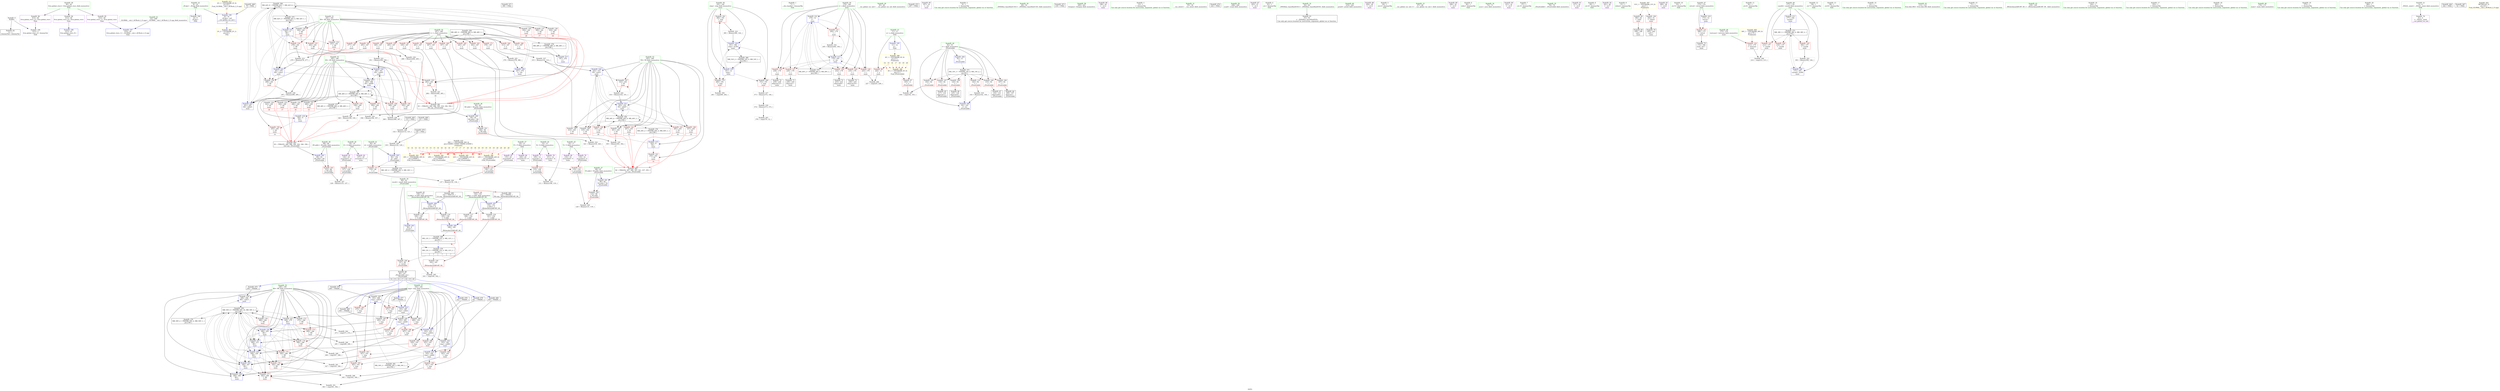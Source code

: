 digraph "SVFG" {
	label="SVFG";

	Node0x563040334ef0 [shape=record,color=grey,label="{NodeID: 0\nNullPtr}"];
	Node0x563040334ef0 -> Node0x563040349000[style=solid];
	Node0x563040334ef0 -> Node0x56304034b1d0[style=solid];
	Node0x56304034add0 [shape=record,color=blue,label="{NodeID: 194\n8\<--9\n_ZL2pi\<--\nGlob }"];
	Node0x563040348050 [shape=record,color=red,label="{NodeID: 111\n132\<--94\n\<--d\n_Z5solveddd\n}"];
	Node0x563040348050 -> Node0x56304035aae0[style=solid];
	Node0x563040346170 [shape=record,color=green,label="{NodeID: 28\n40\<--44\nllvm.global_ctors\<--llvm.global_ctors_field_insensitive\nGlob }"];
	Node0x563040346170 -> Node0x56304034aa60[style=solid];
	Node0x563040346170 -> Node0x56304034ab60[style=solid];
	Node0x563040346170 -> Node0x5630403473f0[style=solid];
	Node0x563040394140 [shape=record,color=black,label="{NodeID: 471\n390 = PHI()\n}"];
	Node0x56304034c580 [shape=record,color=blue,label="{NodeID: 222\n181\<--279\nX0\<--sub21\nmain\n}"];
	Node0x56304034c580 -> Node0x56304034dc50[style=dashed];
	Node0x56304034c580 -> Node0x56304034dd20[style=dashed];
	Node0x56304034c580 -> Node0x56304034c7f0[style=dashed];
	Node0x56304034c580 -> Node0x563040350eb0[style=dashed];
	Node0x56304034df90 [shape=record,color=red,label="{NodeID: 139\n336\<--181\n\<--X0\nmain\n|{<s0>19}}"];
	Node0x56304034df90:s0 -> Node0x563040394cb0[style=solid,color=red];
	Node0x563040348a60 [shape=record,color=green,label="{NodeID: 56\n191\<--192\nstep\<--step_field_insensitive\nmain\n}"];
	Node0x563040348a60 -> Node0x563040350010[style=solid];
	Node0x563040348a60 -> Node0x5630403500e0[style=solid];
	Node0x563040348a60 -> Node0x5630403501b0[style=solid];
	Node0x563040348a60 -> Node0x56304034c310[style=solid];
	Node0x563040348a60 -> Node0x5630403551d0[style=solid];
	Node0x56304035b0e0 [shape=record,color=grey,label="{NodeID: 333\n351 = Binary(350, 349, )\n}"];
	Node0x56304035b0e0 -> Node0x563040354dc0[style=solid];
	Node0x56304034f650 [shape=record,color=red,label="{NodeID: 167\n339\<--187\n\<--L\nmain\n}"];
	Node0x56304034f650 -> Node0x56304035a660[style=solid];
	Node0x56304034a240 [shape=record,color=purple,label="{NodeID: 84\n240\<--20\narrayidx13\<--P\nmain\n}"];
	Node0x563040334320 [shape=record,color=green,label="{NodeID: 1\n7\<--1\n__dso_handle\<--dummyObj\nGlob }"];
	Node0x56304034aed0 [shape=record,color=blue,label="{NodeID: 195\n11\<--12\nn\<--\nGlob }"];
	Node0x56304034aed0 -> Node0x5630403778f0[style=dashed];
	Node0x563040348120 [shape=record,color=red,label="{NodeID: 112\n110\<--109\n\<--arrayidx\n_Z5solveddd\n}"];
	Node0x563040348120 -> Node0x56304035ade0[style=solid];
	Node0x563040346270 [shape=record,color=green,label="{NodeID: 29\n45\<--46\n__cxx_global_var_init\<--__cxx_global_var_init_field_insensitive\n}"];
	Node0x563040394210 [shape=record,color=black,label="{NodeID: 472\n207 = PHI()\n}"];
	Node0x56304034c650 [shape=record,color=blue,label="{NodeID: 223\n193\<--287\ntmp\<--call22\nmain\n}"];
	Node0x56304034c650 -> Node0x563040350420[style=dashed];
	Node0x56304034c650 -> Node0x5630403504f0[style=dashed];
	Node0x56304034c650 -> Node0x56304034c8c0[style=dashed];
	Node0x56304034e060 [shape=record,color=red,label="{NodeID: 140\n354\<--181\n\<--X0\nmain\n|{<s0>20}}"];
	Node0x56304034e060:s0 -> Node0x563040394cb0[style=solid,color=red];
	Node0x563040348b30 [shape=record,color=green,label="{NodeID: 57\n193\<--194\ntmp\<--tmp_field_insensitive\nmain\n}"];
	Node0x563040348b30 -> Node0x563040350280[style=solid];
	Node0x563040348b30 -> Node0x563040350350[style=solid];
	Node0x563040348b30 -> Node0x563040350420[style=solid];
	Node0x563040348b30 -> Node0x5630403504f0[style=solid];
	Node0x563040348b30 -> Node0x5630403505c0[style=solid];
	Node0x563040348b30 -> Node0x563040350690[style=solid];
	Node0x563040348b30 -> Node0x563040350760[style=solid];
	Node0x563040348b30 -> Node0x563040350830[style=solid];
	Node0x563040348b30 -> Node0x563040350900[style=solid];
	Node0x563040348b30 -> Node0x5630403509d0[style=solid];
	Node0x563040348b30 -> Node0x56304034ac30[style=solid];
	Node0x563040348b30 -> Node0x56304034ad00[style=solid];
	Node0x563040348b30 -> Node0x56304034c3e0[style=solid];
	Node0x563040348b30 -> Node0x56304034c650[style=solid];
	Node0x563040348b30 -> Node0x56304034c8c0[style=solid];
	Node0x563040348b30 -> Node0x56304034cb30[style=solid];
	Node0x563040348b30 -> Node0x563040354c20[style=solid];
	Node0x563040348b30 -> Node0x563040354e90[style=solid];
	Node0x56304035b260 [shape=record,color=grey,label="{NodeID: 334\n358 = Binary(356, 357, )\n|{<s0>20}}"];
	Node0x56304035b260:s0 -> Node0x563040395590[style=solid,color=red];
	Node0x56304034f720 [shape=record,color=red,label="{NodeID: 168\n349\<--187\n\<--L\nmain\n}"];
	Node0x56304034f720 -> Node0x56304035b0e0[style=solid];
	Node0x56304034a310 [shape=record,color=purple,label="{NodeID: 85\n197\<--22\n\<--.str\nmain\n}"];
	Node0x563040333a30 [shape=record,color=green,label="{NodeID: 2\n9\<--1\n\<--dummyObj\nCan only get source location for instruction, argument, global var or function.}"];
	Node0x56304034afd0 [shape=record,color=blue,label="{NodeID: 196\n413\<--41\nllvm.global_ctors_0\<--\nGlob }"];
	Node0x5630403481f0 [shape=record,color=red,label="{NodeID: 113\n119\<--118\n\<--arrayidx2\n_Z5solveddd\n}"];
	Node0x5630403481f0 -> Node0x56304035ac60[style=solid];
	Node0x563040346370 [shape=record,color=green,label="{NodeID: 30\n49\<--50\n_ZNSt8ios_base4InitC1Ev\<--_ZNSt8ios_base4InitC1Ev_field_insensitive\n}"];
	Node0x5630403942e0 [shape=record,color=black,label="{NodeID: 473\n218 = PHI()\n}"];
	Node0x56304034c720 [shape=record,color=blue,label="{NodeID: 224\n189\<--293\nR0\<--\nmain\n}"];
	Node0x56304034c720 -> Node0x56304034fc00[style=dashed];
	Node0x56304034c720 -> Node0x56304034fcd0[style=dashed];
	Node0x56304034c720 -> Node0x56304034fda0[style=dashed];
	Node0x56304034c720 -> Node0x56304034fe70[style=dashed];
	Node0x56304034c720 -> Node0x56304034c990[style=dashed];
	Node0x56304034c720 -> Node0x563040354ac0[style=dashed];
	Node0x56304034c720 -> Node0x563040354cf0[style=dashed];
	Node0x56304034c720 -> Node0x563040354f60[style=dashed];
	Node0x56304034c720 -> Node0x56304036bcf0[style=dashed];
	Node0x56304034e130 [shape=record,color=red,label="{NodeID: 141\n254\<--183\n\<--Y0\nmain\n|{<s0>14}}"];
	Node0x56304034e130:s0 -> Node0x5630403952d0[style=solid,color=red];
	Node0x563040348c00 [shape=record,color=green,label="{NodeID: 58\n200\<--201\nfreopen\<--freopen_field_insensitive\n}"];
	Node0x56304035b3e0 [shape=record,color=grey,label="{NodeID: 335\n303 = Binary(301, 302, )\n|{<s0>17}}"];
	Node0x56304035b3e0:s0 -> Node0x5630403952d0[style=solid,color=red];
	Node0x56304034f7f0 [shape=record,color=red,label="{NodeID: 169\n357\<--187\n\<--L\nmain\n}"];
	Node0x56304034f7f0 -> Node0x56304035b260[style=solid];
	Node0x56304034a3e0 [shape=record,color=purple,label="{NodeID: 86\n198\<--24\n\<--.str.2\nmain\n}"];
	Node0x56304032dc40 [shape=record,color=green,label="{NodeID: 3\n12\<--1\n\<--dummyObj\nCan only get source location for instruction, argument, global var or function.}"];
	Node0x56304034b0d0 [shape=record,color=blue,label="{NodeID: 197\n414\<--42\nllvm.global_ctors_1\<--_GLOBAL__sub_I_ACRush_2_0.cpp\nGlob }"];
	Node0x5630403482c0 [shape=record,color=red,label="{NodeID: 114\n127\<--126\n\<--arrayidx5\n_Z5solveddd\n}"];
	Node0x5630403482c0 -> Node0x56304035a7e0[style=solid];
	Node0x563040346470 [shape=record,color=green,label="{NodeID: 31\n55\<--56\n__cxa_atexit\<--__cxa_atexit_field_insensitive\n}"];
	Node0x5630403943b0 [shape=record,color=black,label="{NodeID: 474\n222 = PHI()\n}"];
	Node0x56304034c7f0 [shape=record,color=blue,label="{NodeID: 225\n181\<--297\nX0\<--add25\nmain\n}"];
	Node0x56304034c7f0 -> Node0x563040350eb0[style=dashed];
	Node0x56304034e200 [shape=record,color=red,label="{NodeID: 142\n267\<--183\n\<--Y0\nmain\n|{<s0>15}}"];
	Node0x56304034e200:s0 -> Node0x5630403952d0[style=solid,color=red];
	Node0x563040348d00 [shape=record,color=green,label="{NodeID: 59\n208\<--209\nscanf\<--scanf_field_insensitive\n}"];
	Node0x56304035b560 [shape=record,color=grey,label="{NodeID: 336\n369 = Binary(368, 367, )\n}"];
	Node0x56304035b560 -> Node0x563040355030[style=solid];
	Node0x56304034f8c0 [shape=record,color=red,label="{NodeID: 170\n367\<--187\n\<--L\nmain\n}"];
	Node0x56304034f8c0 -> Node0x56304035b560[style=solid];
	Node0x56304034a4b0 [shape=record,color=purple,label="{NodeID: 87\n203\<--27\n\<--.str.3\nmain\n}"];
	Node0x56304032dcd0 [shape=record,color=green,label="{NodeID: 4\n22\<--1\n.str\<--dummyObj\nGlob }"];
	Node0x56304034b1d0 [shape=record,color=blue, style = dotted,label="{NodeID: 198\n415\<--3\nllvm.global_ctors_2\<--dummyVal\nGlob }"];
	Node0x56304034cc50 [shape=record,color=red,label="{NodeID: 115\n136\<--135\n\<--arrayidx9\n_Z5solveddd\n}"];
	Node0x56304034cc50 -> Node0x56304035aae0[style=solid];
	Node0x563040346570 [shape=record,color=green,label="{NodeID: 32\n54\<--60\n_ZNSt8ios_base4InitD1Ev\<--_ZNSt8ios_base4InitD1Ev_field_insensitive\n}"];
	Node0x563040346570 -> Node0x563040349100[style=solid];
	Node0x563040394480 [shape=record,color=black,label="{NodeID: 475\n256 = PHI(80, )\n}"];
	Node0x563040394480 -> Node0x56304034c240[style=solid];
	Node0x56304034c8c0 [shape=record,color=blue,label="{NodeID: 226\n193\<--305\ntmp\<--call28\nmain\n}"];
	Node0x56304034c8c0 -> Node0x5630403505c0[style=dashed];
	Node0x56304034c8c0 -> Node0x563040350690[style=dashed];
	Node0x56304034c8c0 -> Node0x56304034cb30[style=dashed];
	Node0x56304034e2d0 [shape=record,color=red,label="{NodeID: 143\n285\<--183\n\<--Y0\nmain\n|{<s0>16}}"];
	Node0x56304034e2d0:s0 -> Node0x5630403952d0[style=solid,color=red];
	Node0x563040348e00 [shape=record,color=green,label="{NodeID: 60\n219\<--220\nprintf\<--printf_field_insensitive\n}"];
	Node0x56304035b6e0 [shape=record,color=grey,label="{NodeID: 337\n315 = Binary(314, 313, )\n}"];
	Node0x56304035b6e0 -> Node0x56304034ca60[style=solid];
	Node0x56304034f990 [shape=record,color=red,label="{NodeID: 171\n378\<--187\n\<--L\nmain\n}"];
	Node0x56304034f990 -> Node0x56304035a4e0[style=solid];
	Node0x56304034a580 [shape=record,color=purple,label="{NodeID: 88\n204\<--29\n\<--.str.4\nmain\n}"];
	Node0x563040333840 [shape=record,color=green,label="{NodeID: 5\n24\<--1\n.str.2\<--dummyObj\nGlob }"];
	Node0x56304034b2d0 [shape=record,color=blue,label="{NodeID: 199\n8\<--70\n_ZL2pi\<--call\n__cxx_global_var_init.1\n|{<s0>23}}"];
	Node0x56304034b2d0:s0 -> Node0x56304037ce50[style=dashed,color=blue];
	Node0x56304034cce0 [shape=record,color=red,label="{NodeID: 116\n161\<--154\n\<--a.addr\n_Z8checkmaxIdEvRT_S0_\n}"];
	Node0x56304034cce0 -> Node0x56304034d020[style=solid];
	Node0x563040346670 [shape=record,color=green,label="{NodeID: 33\n67\<--68\n__cxx_global_var_init.1\<--__cxx_global_var_init.1_field_insensitive\n}"];
	Node0x563040394670 [shape=record,color=black,label="{NodeID: 476\n269 = PHI(80, )\n}"];
	Node0x563040394670 -> Node0x56304034c3e0[style=solid];
	Node0x563040352910 [shape=record,color=yellow,style=double,label="{NodeID: 393\n18V_1 = ENCHI(MR_18V_0)\npts\{150000 \}\nFun[_Z5solveddd]}"];
	Node0x563040352910 -> Node0x563040348120[style=dashed];
	Node0x56304034c990 [shape=record,color=blue,label="{NodeID: 227\n189\<--311\nR0\<--\nmain\n}"];
	Node0x56304034c990 -> Node0x56304034fcd0[style=dashed];
	Node0x56304034c990 -> Node0x56304034fda0[style=dashed];
	Node0x56304034c990 -> Node0x56304034fe70[style=dashed];
	Node0x56304034c990 -> Node0x563040354ac0[style=dashed];
	Node0x56304034c990 -> Node0x563040354cf0[style=dashed];
	Node0x56304034c990 -> Node0x563040354f60[style=dashed];
	Node0x56304034c990 -> Node0x56304036bcf0[style=dashed];
	Node0x56304034e3a0 [shape=record,color=red,label="{NodeID: 144\n301\<--183\n\<--Y0\nmain\n}"];
	Node0x56304034e3a0 -> Node0x56304035b3e0[style=solid];
	Node0x563040348f00 [shape=record,color=green,label="{NodeID: 61\n42\<--408\n_GLOBAL__sub_I_ACRush_2_0.cpp\<--_GLOBAL__sub_I_ACRush_2_0.cpp_field_insensitive\n}"];
	Node0x563040348f00 -> Node0x56304034b0d0[style=solid];
	Node0x56304035b860 [shape=record,color=grey,label="{NodeID: 338\n297 = Binary(296, 295, )\n}"];
	Node0x56304035b860 -> Node0x56304034c7f0[style=solid];
	Node0x56304034fa60 [shape=record,color=red,label="{NodeID: 172\n272\<--189\n\<--R0\nmain\n}"];
	Node0x56304034fa60 -> Node0x56304035be60[style=solid];
	Node0x56304034a650 [shape=record,color=purple,label="{NodeID: 89\n206\<--32\n\<--.str.5\nmain\n}"];
	Node0x5630403338d0 [shape=record,color=green,label="{NodeID: 6\n26\<--1\nstdin\<--dummyObj\nGlob }"];
	Node0x56304034b3a0 [shape=record,color=blue,label="{NodeID: 200\n84\<--81\nX0.addr\<--X0\n_Z5solveddd\n}"];
	Node0x56304034b3a0 -> Node0x563040347830[style=dashed];
	Node0x56304034cdb0 [shape=record,color=red,label="{NodeID: 117\n166\<--154\n\<--a.addr\n_Z8checkmaxIdEvRT_S0_\n}"];
	Node0x56304034cdb0 -> Node0x56304034baf0[style=solid];
	Node0x563040346770 [shape=record,color=green,label="{NodeID: 34\n72\<--73\nacos\<--acos_field_insensitive\n}"];
	Node0x5630403947b0 [shape=record,color=black,label="{NodeID: 477\n287 = PHI(80, )\n}"];
	Node0x5630403947b0 -> Node0x56304034c650[style=solid];
	Node0x5630403529f0 [shape=record,color=yellow,style=double,label="{NodeID: 394\n20V_1 = ENCHI(MR_20V_0)\npts\{170000 \}\nFun[_Z5solveddd]}"];
	Node0x5630403529f0 -> Node0x5630403481f0[style=dashed];
	Node0x56304034ca60 [shape=record,color=blue,label="{NodeID: 228\n183\<--315\nY0\<--sub31\nmain\n}"];
	Node0x56304034ca60 -> Node0x56304034e540[style=dashed];
	Node0x56304034ca60 -> Node0x56304034e610[style=dashed];
	Node0x56304034ca60 -> Node0x56304034e6e0[style=dashed];
	Node0x56304034ca60 -> Node0x56304034e7b0[style=dashed];
	Node0x56304034ca60 -> Node0x563040354b50[style=dashed];
	Node0x56304034ca60 -> Node0x56304036a9f0[style=dashed];
	Node0x56304034e470 [shape=record,color=red,label="{NodeID: 145\n314\<--183\n\<--Y0\nmain\n}"];
	Node0x56304034e470 -> Node0x56304035b6e0[style=solid];
	Node0x563040349000 [shape=record,color=black,label="{NodeID: 62\n2\<--3\ndummyVal\<--dummyVal\n}"];
	Node0x56304035b9e0 [shape=record,color=grey,label="{NodeID: 339\n266 = Binary(264, 265, )\n|{<s0>15}}"];
	Node0x56304035b9e0:s0 -> Node0x563040394cb0[style=solid,color=red];
	Node0x56304034fb30 [shape=record,color=red,label="{NodeID: 173\n290\<--189\n\<--R0\nmain\n}"];
	Node0x56304034fb30 -> Node0x56304035bb60[style=solid];
	Node0x56304034a720 [shape=record,color=purple,label="{NodeID: 90\n221\<--32\n\<--.str.5\nmain\n}"];
	Node0x563040333bb0 [shape=record,color=green,label="{NodeID: 7\n27\<--1\n.str.3\<--dummyObj\nGlob }"];
	Node0x56304034b470 [shape=record,color=blue,label="{NodeID: 201\n86\<--82\nY0.addr\<--Y0\n_Z5solveddd\n}"];
	Node0x56304034b470 -> Node0x563040347900[style=dashed];
	Node0x56304034ce80 [shape=record,color=red,label="{NodeID: 118\n160\<--156\n\<--b.addr\n_Z8checkmaxIdEvRT_S0_\n}"];
	Node0x56304034ce80 -> Node0x56304035c2e0[style=solid];
	Node0x563040346870 [shape=record,color=green,label="{NodeID: 35\n78\<--79\n_Z5solveddd\<--_Z5solveddd_field_insensitive\n}"];
	Node0x5630403948f0 [shape=record,color=black,label="{NodeID: 478\n323 = PHI(80, )\n}"];
	Node0x5630403948f0 -> Node0x56304034cb30[style=solid];
	Node0x563040377620 [shape=record,color=yellow,style=double,label="{NodeID: 395\n22V_1 = ENCHI(MR_22V_0)\npts\{190000 \}\nFun[_Z5solveddd]}"];
	Node0x563040377620 -> Node0x5630403482c0[style=dashed];
	Node0x56304034cb30 [shape=record,color=blue,label="{NodeID: 229\n193\<--323\ntmp\<--call34\nmain\n}"];
	Node0x56304034cb30 -> Node0x563040350760[style=dashed];
	Node0x56304034cb30 -> Node0x563040350830[style=dashed];
	Node0x56304034cb30 -> Node0x563040354c20[style=dashed];
	Node0x56304034e540 [shape=record,color=red,label="{NodeID: 146\n319\<--183\n\<--Y0\nmain\n}"];
	Node0x56304034e540 -> Node0x563040359760[style=solid];
	Node0x563040349100 [shape=record,color=black,label="{NodeID: 63\n53\<--54\n\<--_ZNSt8ios_base4InitD1Ev\nCan only get source location for instruction, argument, global var or function.}"];
	Node0x56304035bb60 [shape=record,color=grey,label="{NodeID: 340\n291 = cmp(289, 290, )\n}"];
	Node0x56304034fc00 [shape=record,color=red,label="{NodeID: 174\n308\<--189\n\<--R0\nmain\n}"];
	Node0x56304034fc00 -> Node0x56304035c8e0[style=solid];
	Node0x56304034a7f0 [shape=record,color=purple,label="{NodeID: 91\n217\<--34\n\<--.str.6\nmain\n}"];
	Node0x563040333c40 [shape=record,color=green,label="{NodeID: 8\n29\<--1\n.str.4\<--dummyObj\nGlob }"];
	Node0x56304034b540 [shape=record,color=blue,label="{NodeID: 202\n88\<--83\nZ0.addr\<--Z0\n_Z5solveddd\n}"];
	Node0x56304034b540 -> Node0x5630403479d0[style=dashed];
	Node0x56304034cf50 [shape=record,color=red,label="{NodeID: 119\n165\<--156\n\<--b.addr\n_Z8checkmaxIdEvRT_S0_\n}"];
	Node0x56304034cf50 -> Node0x56304034baf0[style=solid];
	Node0x563040346970 [shape=record,color=green,label="{NodeID: 36\n84\<--85\nX0.addr\<--X0.addr_field_insensitive\n_Z5solveddd\n}"];
	Node0x563040346970 -> Node0x563040347830[style=solid];
	Node0x563040346970 -> Node0x56304034b3a0[style=solid];
	Node0x563040394a30 [shape=record,color=black,label="{NodeID: 479\n341 = PHI(80, )\n}"];
	Node0x563040394a30 -> Node0x563040354c20[style=solid];
	Node0x563040377700 [shape=record,color=yellow,style=double,label="{NodeID: 396\n24V_1 = ENCHI(MR_24V_0)\npts\{210000 \}\nFun[_Z5solveddd]}"];
	Node0x563040377700 -> Node0x56304034cc50[style=dashed];
	Node0x563040354ac0 [shape=record,color=blue,label="{NodeID: 230\n189\<--329\nR0\<--\nmain\n}"];
	Node0x563040354ac0 -> Node0x56304034fda0[style=dashed];
	Node0x563040354ac0 -> Node0x56304034fe70[style=dashed];
	Node0x563040354ac0 -> Node0x563040354cf0[style=dashed];
	Node0x563040354ac0 -> Node0x563040354f60[style=dashed];
	Node0x563040354ac0 -> Node0x56304036bcf0[style=dashed];
	Node0x56304034e610 [shape=record,color=red,label="{NodeID: 147\n332\<--183\n\<--Y0\nmain\n}"];
	Node0x56304034e610 -> Node0x56304035a360[style=solid];
	Node0x563040349200 [shape=record,color=black,label="{NodeID: 64\n108\<--107\nidxprom\<--\n_Z5solveddd\n}"];
	Node0x56304035bce0 [shape=record,color=grey,label="{NodeID: 341\n327 = cmp(325, 326, )\n}"];
	Node0x56304034fcd0 [shape=record,color=red,label="{NodeID: 175\n326\<--189\n\<--R0\nmain\n}"];
	Node0x56304034fcd0 -> Node0x56304035bce0[style=solid];
	Node0x56304034a8c0 [shape=record,color=purple,label="{NodeID: 92\n241\<--36\n\<--.str.7\nmain\n}"];
	Node0x563040333cd0 [shape=record,color=green,label="{NodeID: 9\n31\<--1\nstdout\<--dummyObj\nGlob }"];
	Node0x56304036eef0 [shape=record,color=black,label="{NodeID: 369\nMR_12V_3 = PHI(MR_12V_2, MR_12V_1, )\npts\{91 \}\n|{<s0>7}}"];
	Node0x56304036eef0:s0 -> Node0x56304036f3f0[style=dashed,color=blue];
	Node0x56304034b610 [shape=record,color=blue,label="{NodeID: 203\n90\<--9\nresult\<--\n_Z5solveddd\n}"];
	Node0x56304034b610 -> Node0x56304036f3f0[style=dashed];
	Node0x56304034d020 [shape=record,color=red,label="{NodeID: 120\n162\<--161\n\<--\n_Z8checkmaxIdEvRT_S0_\n}"];
	Node0x56304034d020 -> Node0x56304035c2e0[style=solid];
	Node0x563040346a40 [shape=record,color=green,label="{NodeID: 37\n86\<--87\nY0.addr\<--Y0.addr_field_insensitive\n_Z5solveddd\n}"];
	Node0x563040346a40 -> Node0x563040347900[style=solid];
	Node0x563040346a40 -> Node0x56304034b470[style=solid];
	Node0x563040394b70 [shape=record,color=black,label="{NodeID: 480\n359 = PHI(80, )\n}"];
	Node0x563040394b70 -> Node0x563040354e90[style=solid];
	Node0x5630403777e0 [shape=record,color=yellow,style=double,label="{NodeID: 397\n31V_1 = ENCHI(MR_31V_0)\npts\{1 \}\nFun[main]}"];
	Node0x5630403777e0 -> Node0x563040347690[style=dashed];
	Node0x5630403777e0 -> Node0x563040347760[style=dashed];
	Node0x563040354b50 [shape=record,color=blue,label="{NodeID: 231\n183\<--333\nY0\<--add37\nmain\n}"];
	Node0x563040354b50 -> Node0x56304034e6e0[style=dashed];
	Node0x563040354b50 -> Node0x56304034e7b0[style=dashed];
	Node0x563040354b50 -> Node0x56304036a9f0[style=dashed];
	Node0x56304034e6e0 [shape=record,color=red,label="{NodeID: 148\n337\<--183\n\<--Y0\nmain\n|{<s0>19}}"];
	Node0x56304034e6e0:s0 -> Node0x5630403952d0[style=solid,color=red];
	Node0x5630403492d0 [shape=record,color=black,label="{NodeID: 65\n117\<--116\nidxprom1\<--\n_Z5solveddd\n}"];
	Node0x56304035be60 [shape=record,color=grey,label="{NodeID: 342\n273 = cmp(271, 272, )\n}"];
	Node0x56304034fda0 [shape=record,color=red,label="{NodeID: 176\n344\<--189\n\<--R0\nmain\n}"];
	Node0x56304034fda0 -> Node0x56304035c760[style=solid];
	Node0x56304034a990 [shape=record,color=purple,label="{NodeID: 93\n389\<--38\n\<--.str.8\nmain\n}"];
	Node0x563040334820 [shape=record,color=green,label="{NodeID: 10\n32\<--1\n.str.5\<--dummyObj\nGlob }"];
	Node0x56304036f3f0 [shape=record,color=black,label="{NodeID: 370\nMR_12V_3 = PHI(MR_12V_4, MR_12V_2, )\npts\{91 \}\n|{|<s1>7|<s2>7|<s3>7}}"];
	Node0x56304036f3f0 -> Node0x563040347aa0[style=dashed];
	Node0x56304036f3f0:s1 -> Node0x56304034d020[style=dashed,color=red];
	Node0x56304036f3f0:s2 -> Node0x56304034baf0[style=dashed,color=red];
	Node0x56304036f3f0:s3 -> Node0x56304036eef0[style=dashed,color=red];
	Node0x56304034b6e0 [shape=record,color=blue,label="{NodeID: 204\n92\<--12\ni\<--\n_Z5solveddd\n}"];
	Node0x56304034b6e0 -> Node0x56304036f8f0[style=dashed];
	Node0x56304034d0f0 [shape=record,color=red,label="{NodeID: 121\n396\<--173\n\<--retval\nmain\n}"];
	Node0x56304034d0f0 -> Node0x563040349af0[style=solid];
	Node0x563040346b10 [shape=record,color=green,label="{NodeID: 38\n88\<--89\nZ0.addr\<--Z0.addr_field_insensitive\n_Z5solveddd\n}"];
	Node0x563040346b10 -> Node0x5630403479d0[style=solid];
	Node0x563040346b10 -> Node0x56304034b540[style=solid];
	Node0x563040394cb0 [shape=record,color=black,label="{NodeID: 481\n81 = PHI(253, 266, 284, 300, 318, 336, 354, )\n0th arg _Z5solveddd }"];
	Node0x563040394cb0 -> Node0x56304034b3a0[style=solid];
	Node0x5630403778f0 [shape=record,color=yellow,style=double,label="{NodeID: 398\n4V_1 = ENCHI(MR_4V_0)\npts\{13 \}\nFun[main]|{|<s1>14|<s2>15|<s3>16|<s4>17|<s5>18|<s6>19|<s7>20}}"];
	Node0x5630403778f0 -> Node0x5630403475c0[style=dashed];
	Node0x5630403778f0:s1 -> Node0x5630403518b0[style=dashed,color=red];
	Node0x5630403778f0:s2 -> Node0x5630403518b0[style=dashed,color=red];
	Node0x5630403778f0:s3 -> Node0x5630403518b0[style=dashed,color=red];
	Node0x5630403778f0:s4 -> Node0x5630403518b0[style=dashed,color=red];
	Node0x5630403778f0:s5 -> Node0x5630403518b0[style=dashed,color=red];
	Node0x5630403778f0:s6 -> Node0x5630403518b0[style=dashed,color=red];
	Node0x5630403778f0:s7 -> Node0x5630403518b0[style=dashed,color=red];
	Node0x5630403595e0 [shape=record,color=grey,label="{NodeID: 315\n279 = Binary(278, 277, )\n}"];
	Node0x5630403595e0 -> Node0x56304034c580[style=solid];
	Node0x563040354c20 [shape=record,color=blue,label="{NodeID: 232\n193\<--341\ntmp\<--call40\nmain\n}"];
	Node0x563040354c20 -> Node0x563040350900[style=dashed];
	Node0x563040354c20 -> Node0x5630403509d0[style=dashed];
	Node0x563040354c20 -> Node0x563040354e90[style=dashed];
	Node0x56304034e7b0 [shape=record,color=red,label="{NodeID: 149\n355\<--183\n\<--Y0\nmain\n|{<s0>20}}"];
	Node0x56304034e7b0:s0 -> Node0x5630403952d0[style=solid,color=red];
	Node0x5630403493a0 [shape=record,color=black,label="{NodeID: 66\n125\<--124\nidxprom4\<--\n_Z5solveddd\n}"];
	Node0x56304035bfe0 [shape=record,color=grey,label="{NodeID: 343\n376 = cmp(374, 12, )\n}"];
	Node0x56304034fe70 [shape=record,color=red,label="{NodeID: 177\n362\<--189\n\<--R0\nmain\n}"];
	Node0x56304034fe70 -> Node0x56304035cbe0[style=solid];
	Node0x56304034aa60 [shape=record,color=purple,label="{NodeID: 94\n413\<--40\nllvm.global_ctors_0\<--llvm.global_ctors\nGlob }"];
	Node0x56304034aa60 -> Node0x56304034afd0[style=solid];
	Node0x5630403348b0 [shape=record,color=green,label="{NodeID: 11\n34\<--1\n.str.6\<--dummyObj\nGlob }"];
	Node0x56304036f8f0 [shape=record,color=black,label="{NodeID: 371\nMR_14V_3 = PHI(MR_14V_4, MR_14V_2, )\npts\{93 \}\n}"];
	Node0x56304036f8f0 -> Node0x563040347b70[style=dashed];
	Node0x56304036f8f0 -> Node0x563040347c40[style=dashed];
	Node0x56304036f8f0 -> Node0x563040347d10[style=dashed];
	Node0x56304036f8f0 -> Node0x563040347de0[style=dashed];
	Node0x56304036f8f0 -> Node0x563040347eb0[style=dashed];
	Node0x56304036f8f0 -> Node0x563040347f80[style=dashed];
	Node0x56304036f8f0 -> Node0x56304034b880[style=dashed];
	Node0x56304034b7b0 [shape=record,color=blue,label="{NodeID: 205\n94\<--130\nd\<--add7\n_Z5solveddd\n}"];
	Node0x56304034b7b0 -> Node0x563040348050[style=dashed];
	Node0x56304034b7b0 -> Node0x56304036fdf0[style=dashed];
	Node0x56304034d1c0 [shape=record,color=red,label="{NodeID: 122\n213\<--175\n\<--testcase\nmain\n}"];
	Node0x56304034d1c0 -> Node0x56304035c160[style=solid];
	Node0x563040346be0 [shape=record,color=green,label="{NodeID: 39\n90\<--91\nresult\<--result_field_insensitive\n_Z5solveddd\n|{|<s2>7}}"];
	Node0x563040346be0 -> Node0x563040347aa0[style=solid];
	Node0x563040346be0 -> Node0x56304034b610[style=solid];
	Node0x563040346be0:s2 -> Node0x563040395850[style=solid,color=red];
	Node0x5630403952d0 [shape=record,color=black,label="{NodeID: 482\n82 = PHI(254, 267, 285, 303, 321, 337, 355, )\n1st arg _Z5solveddd }"];
	Node0x5630403952d0 -> Node0x56304034b470[style=solid];
	Node0x563040359760 [shape=record,color=grey,label="{NodeID: 316\n321 = Binary(319, 320, )\n|{<s0>18}}"];
	Node0x563040359760:s0 -> Node0x5630403952d0[style=solid,color=red];
	Node0x563040354cf0 [shape=record,color=blue,label="{NodeID: 233\n189\<--347\nR0\<--\nmain\n}"];
	Node0x563040354cf0 -> Node0x56304034fe70[style=dashed];
	Node0x563040354cf0 -> Node0x563040354f60[style=dashed];
	Node0x563040354cf0 -> Node0x56304036bcf0[style=dashed];
	Node0x56304034e880 [shape=record,color=red,label="{NodeID: 150\n255\<--185\n\<--Z0\nmain\n|{<s0>14}}"];
	Node0x56304034e880:s0 -> Node0x563040395590[style=solid,color=red];
	Node0x563040349470 [shape=record,color=black,label="{NodeID: 67\n134\<--133\nidxprom8\<--\n_Z5solveddd\n}"];
	Node0x56304035c160 [shape=record,color=grey,label="{NodeID: 344\n214 = cmp(212, 213, )\n}"];
	Node0x56304034ff40 [shape=record,color=red,label="{NodeID: 178\n388\<--189\n\<--R0\nmain\n}"];
	Node0x56304034ab60 [shape=record,color=purple,label="{NodeID: 95\n414\<--40\nllvm.global_ctors_1\<--llvm.global_ctors\nGlob }"];
	Node0x56304034ab60 -> Node0x56304034b0d0[style=solid];
	Node0x563040334940 [shape=record,color=green,label="{NodeID: 12\n36\<--1\n.str.7\<--dummyObj\nGlob }"];
	Node0x56304036fdf0 [shape=record,color=black,label="{NodeID: 372\nMR_16V_2 = PHI(MR_16V_3, MR_16V_1, )\npts\{95 \}\n}"];
	Node0x56304036fdf0 -> Node0x56304034b7b0[style=dashed];
	Node0x56304034b880 [shape=record,color=blue,label="{NodeID: 206\n92\<--143\ni\<--inc\n_Z5solveddd\n}"];
	Node0x56304034b880 -> Node0x56304036f8f0[style=dashed];
	Node0x56304034d290 [shape=record,color=red,label="{NodeID: 123\n212\<--177\n\<--caseId\nmain\n}"];
	Node0x56304034d290 -> Node0x56304035c160[style=solid];
	Node0x563040346cb0 [shape=record,color=green,label="{NodeID: 40\n92\<--93\ni\<--i_field_insensitive\n_Z5solveddd\n}"];
	Node0x563040346cb0 -> Node0x563040347b70[style=solid];
	Node0x563040346cb0 -> Node0x563040347c40[style=solid];
	Node0x563040346cb0 -> Node0x563040347d10[style=solid];
	Node0x563040346cb0 -> Node0x563040347de0[style=solid];
	Node0x563040346cb0 -> Node0x563040347eb0[style=solid];
	Node0x563040346cb0 -> Node0x563040347f80[style=solid];
	Node0x563040346cb0 -> Node0x56304034b6e0[style=solid];
	Node0x563040346cb0 -> Node0x56304034b880[style=solid];
	Node0x563040395590 [shape=record,color=black,label="{NodeID: 483\n83 = PHI(255, 268, 286, 304, 322, 340, 358, )\n2nd arg _Z5solveddd }"];
	Node0x563040395590 -> Node0x56304034b540[style=solid];
	Node0x563040377ab0 [shape=record,color=yellow,style=double,label="{NodeID: 400\n36V_1 = ENCHI(MR_36V_0)\npts\{176 \}\nFun[main]}"];
	Node0x563040377ab0 -> Node0x56304034d1c0[style=dashed];
	Node0x5630403598e0 [shape=record,color=grey,label="{NodeID: 317\n373 = Binary(372, 144, )\n}"];
	Node0x5630403598e0 -> Node0x563040359a60[style=solid];
	Node0x563040354dc0 [shape=record,color=blue,label="{NodeID: 234\n185\<--351\nZ0\<--sub43\nmain\n}"];
	Node0x563040354dc0 -> Node0x56304034ee30[style=dashed];
	Node0x563040354dc0 -> Node0x56304034ef00[style=dashed];
	Node0x563040354dc0 -> Node0x563040355030[style=dashed];
	Node0x563040354dc0 -> Node0x56304036aef0[style=dashed];
	Node0x56304034e950 [shape=record,color=red,label="{NodeID: 151\n268\<--185\n\<--Z0\nmain\n|{<s0>15}}"];
	Node0x56304034e950:s0 -> Node0x563040395590[style=solid,color=red];
	Node0x563040349540 [shape=record,color=black,label="{NodeID: 68\n80\<--147\n_Z5solveddd_ret\<--\n_Z5solveddd\n|{<s0>14|<s1>15|<s2>16|<s3>17|<s4>18|<s5>19|<s6>20}}"];
	Node0x563040349540:s0 -> Node0x563040394480[style=solid,color=blue];
	Node0x563040349540:s1 -> Node0x563040394670[style=solid,color=blue];
	Node0x563040349540:s2 -> Node0x5630403947b0[style=solid,color=blue];
	Node0x563040349540:s3 -> Node0x563040393ee0[style=solid,color=blue];
	Node0x563040349540:s4 -> Node0x5630403948f0[style=solid,color=blue];
	Node0x563040349540:s5 -> Node0x563040394a30[style=solid,color=blue];
	Node0x563040349540:s6 -> Node0x563040394b70[style=solid,color=blue];
	Node0x56304035c2e0 [shape=record,color=grey,label="{NodeID: 345\n163 = cmp(160, 162, )\n}"];
	Node0x563040350010 [shape=record,color=red,label="{NodeID: 179\n260\<--191\n\<--step\nmain\n}"];
	Node0x563040350010 -> Node0x56304035ca60[style=solid];
	Node0x5630403473f0 [shape=record,color=purple,label="{NodeID: 96\n415\<--40\nllvm.global_ctors_2\<--llvm.global_ctors\nGlob }"];
	Node0x5630403473f0 -> Node0x56304034b1d0[style=solid];
	Node0x5630403349d0 [shape=record,color=green,label="{NodeID: 13\n38\<--1\n.str.8\<--dummyObj\nGlob }"];
	Node0x5630403702f0 [shape=record,color=black,label="{NodeID: 373\nMR_38V_3 = PHI(MR_38V_4, MR_38V_2, )\npts\{178 \}\n}"];
	Node0x5630403702f0 -> Node0x56304034d290[style=dashed];
	Node0x5630403702f0 -> Node0x56304034d360[style=dashed];
	Node0x5630403702f0 -> Node0x56304034d430[style=dashed];
	Node0x5630403702f0 -> Node0x5630403552a0[style=dashed];
	Node0x56304034b950 [shape=record,color=blue,label="{NodeID: 207\n154\<--152\na.addr\<--a\n_Z8checkmaxIdEvRT_S0_\n}"];
	Node0x56304034b950 -> Node0x56304034cce0[style=dashed];
	Node0x56304034b950 -> Node0x56304034cdb0[style=dashed];
	Node0x56304034d360 [shape=record,color=red,label="{NodeID: 124\n216\<--177\n\<--caseId\nmain\n}"];
	Node0x563040346d80 [shape=record,color=green,label="{NodeID: 41\n94\<--95\nd\<--d_field_insensitive\n_Z5solveddd\n}"];
	Node0x563040346d80 -> Node0x563040348050[style=solid];
	Node0x563040346d80 -> Node0x56304034b7b0[style=solid];
	Node0x563040395850 [shape=record,color=black,label="{NodeID: 484\n152 = PHI(90, )\n0th arg _Z8checkmaxIdEvRT_S0_ }"];
	Node0x563040395850 -> Node0x56304034b950[style=solid];
	Node0x563040359a60 [shape=record,color=grey,label="{NodeID: 318\n374 = Binary(373, 375, )\n}"];
	Node0x563040359a60 -> Node0x56304035bfe0[style=solid];
	Node0x563040354e90 [shape=record,color=blue,label="{NodeID: 235\n193\<--359\ntmp\<--call46\nmain\n}"];
	Node0x563040354e90 -> Node0x56304034ac30[style=dashed];
	Node0x563040354e90 -> Node0x56304034ad00[style=dashed];
	Node0x563040354e90 -> Node0x56304034c3e0[style=dashed];
	Node0x563040354e90 -> Node0x563040372af0[style=dashed];
	Node0x56304034ea20 [shape=record,color=red,label="{NodeID: 152\n286\<--185\n\<--Z0\nmain\n|{<s0>16}}"];
	Node0x56304034ea20:s0 -> Node0x563040395590[style=solid,color=red];
	Node0x563040349610 [shape=record,color=black,label="{NodeID: 69\n199\<--196\ncall\<--\nmain\n}"];
	Node0x56304035c460 [shape=record,color=grey,label="{NodeID: 346\n227 = cmp(225, 226, )\n}"];
	Node0x5630403500e0 [shape=record,color=red,label="{NodeID: 180\n372\<--191\n\<--step\nmain\n}"];
	Node0x5630403500e0 -> Node0x5630403598e0[style=solid];
	Node0x5630403474f0 [shape=record,color=red,label="{NodeID: 97\n103\<--11\n\<--n\n_Z5solveddd\n}"];
	Node0x5630403474f0 -> Node0x56304035c5e0[style=solid];
	Node0x5630403332e0 [shape=record,color=green,label="{NodeID: 14\n41\<--1\n\<--dummyObj\nCan only get source location for instruction, argument, global var or function.}"];
	Node0x5630403707f0 [shape=record,color=black,label="{NodeID: 374\nMR_40V_2 = PHI(MR_40V_4, MR_40V_1, )\npts\{180 \}\n}"];
	Node0x5630403707f0 -> Node0x56304034bd60[style=dashed];
	Node0x56304034ba20 [shape=record,color=blue,label="{NodeID: 208\n156\<--153\nb.addr\<--b\n_Z8checkmaxIdEvRT_S0_\n}"];
	Node0x56304034ba20 -> Node0x56304034ce80[style=dashed];
	Node0x56304034ba20 -> Node0x56304034cf50[style=dashed];
	Node0x56304034d430 [shape=record,color=red,label="{NodeID: 125\n392\<--177\n\<--caseId\nmain\n}"];
	Node0x56304034d430 -> Node0x56304035a060[style=solid];
	Node0x563040346e50 [shape=record,color=green,label="{NodeID: 42\n113\<--114\nllvm.fabs.f64\<--llvm.fabs.f64_field_insensitive\n}"];
	Node0x563040395960 [shape=record,color=black,label="{NodeID: 485\n153 = PHI(137, )\n1st arg _Z8checkmaxIdEvRT_S0_ }"];
	Node0x563040395960 -> Node0x56304034ba20[style=solid];
	Node0x563040359be0 [shape=record,color=grey,label="{NodeID: 319\n143 = Binary(142, 144, )\n}"];
	Node0x563040359be0 -> Node0x56304034b880[style=solid];
	Node0x563040354f60 [shape=record,color=blue,label="{NodeID: 236\n189\<--365\nR0\<--\nmain\n}"];
	Node0x563040354f60 -> Node0x56304036bcf0[style=dashed];
	Node0x56304034eaf0 [shape=record,color=red,label="{NodeID: 153\n304\<--185\n\<--Z0\nmain\n|{<s0>17}}"];
	Node0x56304034eaf0:s0 -> Node0x563040395590[style=solid,color=red];
	Node0x5630403496e0 [shape=record,color=black,label="{NodeID: 70\n205\<--202\ncall1\<--\nmain\n}"];
	Node0x56304035c5e0 [shape=record,color=grey,label="{NodeID: 347\n104 = cmp(102, 103, )\n}"];
	Node0x5630403501b0 [shape=record,color=red,label="{NodeID: 181\n384\<--191\n\<--step\nmain\n}"];
	Node0x5630403501b0 -> Node0x56304035a1e0[style=solid];
	Node0x5630403475c0 [shape=record,color=red,label="{NodeID: 98\n226\<--11\n\<--n\nmain\n}"];
	Node0x5630403475c0 -> Node0x56304035c460[style=solid];
	Node0x5630403333b0 [shape=record,color=green,label="{NodeID: 15\n71\<--1\n\<--dummyObj\nCan only get source location for instruction, argument, global var or function.}"];
	Node0x563040370cf0 [shape=record,color=black,label="{NodeID: 375\nMR_42V_2 = PHI(MR_42V_4, MR_42V_1, )\npts\{182 \}\n}"];
	Node0x563040370cf0 -> Node0x56304034bf00[style=dashed];
	Node0x56304034baf0 [shape=record,color=blue,label="{NodeID: 209\n166\<--165\n\<--\n_Z8checkmaxIdEvRT_S0_\n}"];
	Node0x56304034baf0 -> Node0x56304036eef0[style=dashed];
	Node0x56304034d500 [shape=record,color=red,label="{NodeID: 126\n225\<--179\n\<--i\nmain\n}"];
	Node0x56304034d500 -> Node0x56304035c460[style=solid];
	Node0x563040346f50 [shape=record,color=green,label="{NodeID: 43\n139\<--140\n_Z8checkmaxIdEvRT_S0_\<--_Z8checkmaxIdEvRT_S0__field_insensitive\n}"];
	Node0x563040359d60 [shape=record,color=grey,label="{NodeID: 320\n130 = Binary(122, 129, )\n}"];
	Node0x563040359d60 -> Node0x56304034b7b0[style=solid];
	Node0x563040355030 [shape=record,color=blue,label="{NodeID: 237\n185\<--369\nZ0\<--add49\nmain\n}"];
	Node0x563040355030 -> Node0x56304036aef0[style=dashed];
	Node0x56304034ebc0 [shape=record,color=red,label="{NodeID: 154\n322\<--185\n\<--Z0\nmain\n|{<s0>18}}"];
	Node0x56304034ebc0:s0 -> Node0x563040395590[style=solid,color=red];
	Node0x5630403497b0 [shape=record,color=black,label="{NodeID: 71\n230\<--229\nidxprom\<--\nmain\n}"];
	Node0x56304035c760 [shape=record,color=grey,label="{NodeID: 348\n345 = cmp(343, 344, )\n}"];
	Node0x563040350280 [shape=record,color=red,label="{NodeID: 182\n271\<--193\n\<--tmp\nmain\n}"];
	Node0x563040350280 -> Node0x56304035be60[style=solid];
	Node0x563040347690 [shape=record,color=red,label="{NodeID: 99\n196\<--26\n\<--stdin\nmain\n}"];
	Node0x563040347690 -> Node0x563040349610[style=solid];
	Node0x563040333480 [shape=record,color=green,label="{NodeID: 16\n144\<--1\n\<--dummyObj\nCan only get source location for instruction, argument, global var or function.}"];
	Node0x5630403711f0 [shape=record,color=black,label="{NodeID: 376\nMR_44V_2 = PHI(MR_44V_4, MR_44V_1, )\npts\{184 \}\n}"];
	Node0x5630403711f0 -> Node0x56304034bfd0[style=dashed];
	Node0x56304034bbc0 [shape=record,color=blue,label="{NodeID: 210\n173\<--12\nretval\<--\nmain\n}"];
	Node0x56304034bbc0 -> Node0x56304034d0f0[style=dashed];
	Node0x56304034d5d0 [shape=record,color=red,label="{NodeID: 127\n229\<--179\n\<--i\nmain\n}"];
	Node0x56304034d5d0 -> Node0x5630403497b0[style=solid];
	Node0x563040347050 [shape=record,color=green,label="{NodeID: 44\n154\<--155\na.addr\<--a.addr_field_insensitive\n_Z8checkmaxIdEvRT_S0_\n}"];
	Node0x563040347050 -> Node0x56304034cce0[style=solid];
	Node0x563040347050 -> Node0x56304034cdb0[style=solid];
	Node0x563040347050 -> Node0x56304034b950[style=solid];
	Node0x563040359ee0 [shape=record,color=grey,label="{NodeID: 321\n284 = Binary(282, 283, )\n|{<s0>16}}"];
	Node0x563040359ee0:s0 -> Node0x563040394cb0[style=solid,color=red];
	Node0x563040355100 [shape=record,color=blue,label="{NodeID: 238\n187\<--379\nL\<--div\nmain\n}"];
	Node0x563040355100 -> Node0x56304036bc00[style=dashed];
	Node0x56304034ec90 [shape=record,color=red,label="{NodeID: 155\n338\<--185\n\<--Z0\nmain\n}"];
	Node0x56304034ec90 -> Node0x56304035a660[style=solid];
	Node0x563040349880 [shape=record,color=black,label="{NodeID: 72\n233\<--232\nidxprom8\<--\nmain\n}"];
	Node0x56304035c8e0 [shape=record,color=grey,label="{NodeID: 349\n309 = cmp(307, 308, )\n}"];
	Node0x563040350350 [shape=record,color=red,label="{NodeID: 183\n275\<--193\n\<--tmp\nmain\n}"];
	Node0x563040350350 -> Node0x56304034c4b0[style=solid];
	Node0x563040347760 [shape=record,color=red,label="{NodeID: 100\n202\<--31\n\<--stdout\nmain\n}"];
	Node0x563040347760 -> Node0x5630403496e0[style=solid];
	Node0x563040333550 [shape=record,color=green,label="{NodeID: 17\n252\<--1\n\<--dummyObj\nCan only get source location for instruction, argument, global var or function.}"];
	Node0x5630403716f0 [shape=record,color=black,label="{NodeID: 377\nMR_46V_2 = PHI(MR_46V_4, MR_46V_1, )\npts\{186 \}\n}"];
	Node0x5630403716f0 -> Node0x56304034c0a0[style=dashed];
	Node0x56304034bc90 [shape=record,color=blue,label="{NodeID: 211\n177\<--144\ncaseId\<--\nmain\n}"];
	Node0x56304034bc90 -> Node0x5630403702f0[style=dashed];
	Node0x56304034d6a0 [shape=record,color=red,label="{NodeID: 128\n232\<--179\n\<--i\nmain\n}"];
	Node0x56304034d6a0 -> Node0x563040349880[style=solid];
	Node0x563040347120 [shape=record,color=green,label="{NodeID: 45\n156\<--157\nb.addr\<--b.addr_field_insensitive\n_Z8checkmaxIdEvRT_S0_\n}"];
	Node0x563040347120 -> Node0x56304034ce80[style=solid];
	Node0x563040347120 -> Node0x56304034cf50[style=solid];
	Node0x563040347120 -> Node0x56304034ba20[style=solid];
	Node0x56304035a060 [shape=record,color=grey,label="{NodeID: 322\n393 = Binary(392, 144, )\n}"];
	Node0x56304035a060 -> Node0x5630403552a0[style=solid];
	Node0x5630403551d0 [shape=record,color=blue,label="{NodeID: 239\n191\<--385\nstep\<--inc56\nmain\n}"];
	Node0x5630403551d0 -> Node0x563040350010[style=dashed];
	Node0x5630403551d0 -> Node0x5630403500e0[style=dashed];
	Node0x5630403551d0 -> Node0x5630403501b0[style=dashed];
	Node0x5630403551d0 -> Node0x5630403551d0[style=dashed];
	Node0x5630403551d0 -> Node0x5630403725f0[style=dashed];
	Node0x56304034ed60 [shape=record,color=red,label="{NodeID: 156\n350\<--185\n\<--Z0\nmain\n}"];
	Node0x56304034ed60 -> Node0x56304035b0e0[style=solid];
	Node0x563040349950 [shape=record,color=black,label="{NodeID: 73\n236\<--235\nidxprom10\<--\nmain\n}"];
	Node0x56304035ca60 [shape=record,color=grey,label="{NodeID: 350\n261 = cmp(260, 262, )\n}"];
	Node0x563040350420 [shape=record,color=red,label="{NodeID: 184\n289\<--193\n\<--tmp\nmain\n}"];
	Node0x563040350420 -> Node0x56304035bb60[style=solid];
	Node0x563040347830 [shape=record,color=red,label="{NodeID: 101\n106\<--84\n\<--X0.addr\n_Z5solveddd\n}"];
	Node0x563040347830 -> Node0x56304035ade0[style=solid];
	Node0x563040345a70 [shape=record,color=green,label="{NodeID: 18\n262\<--1\n\<--dummyObj\nCan only get source location for instruction, argument, global var or function.}"];
	Node0x563040371bf0 [shape=record,color=black,label="{NodeID: 378\nMR_48V_2 = PHI(MR_48V_4, MR_48V_1, )\npts\{188 \}\n}"];
	Node0x563040371bf0 -> Node0x56304034c170[style=dashed];
	Node0x56304034bd60 [shape=record,color=blue,label="{NodeID: 212\n179\<--12\ni\<--\nmain\n}"];
	Node0x56304034bd60 -> Node0x56304034d500[style=dashed];
	Node0x56304034bd60 -> Node0x56304034d5d0[style=dashed];
	Node0x56304034bd60 -> Node0x56304034d6a0[style=dashed];
	Node0x56304034bd60 -> Node0x56304034d770[style=dashed];
	Node0x56304034bd60 -> Node0x56304034d840[style=dashed];
	Node0x56304034bd60 -> Node0x56304034d910[style=dashed];
	Node0x56304034bd60 -> Node0x56304034be30[style=dashed];
	Node0x56304034bd60 -> Node0x5630403707f0[style=dashed];
	Node0x56304034d770 [shape=record,color=red,label="{NodeID: 129\n235\<--179\n\<--i\nmain\n}"];
	Node0x56304034d770 -> Node0x563040349950[style=solid];
	Node0x5630403471f0 [shape=record,color=green,label="{NodeID: 46\n170\<--171\nmain\<--main_field_insensitive\n}"];
	Node0x56304035a1e0 [shape=record,color=grey,label="{NodeID: 323\n385 = Binary(384, 144, )\n}"];
	Node0x56304035a1e0 -> Node0x5630403551d0[style=solid];
	Node0x5630403552a0 [shape=record,color=blue,label="{NodeID: 240\n177\<--393\ncaseId\<--inc60\nmain\n}"];
	Node0x5630403552a0 -> Node0x5630403702f0[style=dashed];
	Node0x56304034ee30 [shape=record,color=red,label="{NodeID: 157\n356\<--185\n\<--Z0\nmain\n}"];
	Node0x56304034ee30 -> Node0x56304035b260[style=solid];
	Node0x563040349a20 [shape=record,color=black,label="{NodeID: 74\n239\<--238\nidxprom12\<--\nmain\n}"];
	Node0x56304035cbe0 [shape=record,color=grey,label="{NodeID: 351\n363 = cmp(361, 362, )\n}"];
	Node0x5630403504f0 [shape=record,color=red,label="{NodeID: 185\n293\<--193\n\<--tmp\nmain\n}"];
	Node0x5630403504f0 -> Node0x56304034c720[style=solid];
	Node0x563040347900 [shape=record,color=red,label="{NodeID: 102\n115\<--86\n\<--Y0.addr\n_Z5solveddd\n}"];
	Node0x563040347900 -> Node0x56304035ac60[style=solid];
	Node0x563040345b00 [shape=record,color=green,label="{NodeID: 19\n375\<--1\n\<--dummyObj\nCan only get source location for instruction, argument, global var or function.}"];
	Node0x5630403720f0 [shape=record,color=black,label="{NodeID: 379\nMR_50V_2 = PHI(MR_50V_4, MR_50V_1, )\npts\{190 \}\n}"];
	Node0x5630403720f0 -> Node0x56304034c240[style=dashed];
	Node0x56304034be30 [shape=record,color=blue,label="{NodeID: 213\n179\<--245\ni\<--inc\nmain\n}"];
	Node0x56304034be30 -> Node0x56304034d500[style=dashed];
	Node0x56304034be30 -> Node0x56304034d5d0[style=dashed];
	Node0x56304034be30 -> Node0x56304034d6a0[style=dashed];
	Node0x56304034be30 -> Node0x56304034d770[style=dashed];
	Node0x56304034be30 -> Node0x56304034d840[style=dashed];
	Node0x56304034be30 -> Node0x56304034d910[style=dashed];
	Node0x56304034be30 -> Node0x56304034be30[style=dashed];
	Node0x56304034be30 -> Node0x5630403707f0[style=dashed];
	Node0x56304034d840 [shape=record,color=red,label="{NodeID: 130\n238\<--179\n\<--i\nmain\n}"];
	Node0x56304034d840 -> Node0x563040349a20[style=solid];
	Node0x5630403472f0 [shape=record,color=green,label="{NodeID: 47\n173\<--174\nretval\<--retval_field_insensitive\nmain\n}"];
	Node0x5630403472f0 -> Node0x56304034d0f0[style=solid];
	Node0x5630403472f0 -> Node0x56304034bbc0[style=solid];
	Node0x56304035a360 [shape=record,color=grey,label="{NodeID: 324\n333 = Binary(332, 331, )\n}"];
	Node0x56304035a360 -> Node0x563040354b50[style=solid];
	Node0x56304034ef00 [shape=record,color=red,label="{NodeID: 158\n368\<--185\n\<--Z0\nmain\n}"];
	Node0x56304034ef00 -> Node0x56304035b560[style=solid];
	Node0x563040349af0 [shape=record,color=black,label="{NodeID: 75\n172\<--396\nmain_ret\<--\nmain\n}"];
	Node0x5630403505c0 [shape=record,color=red,label="{NodeID: 186\n307\<--193\n\<--tmp\nmain\n}"];
	Node0x5630403505c0 -> Node0x56304035c8e0[style=solid];
	Node0x5630403479d0 [shape=record,color=red,label="{NodeID: 103\n123\<--88\n\<--Z0.addr\n_Z5solveddd\n}"];
	Node0x5630403479d0 -> Node0x56304035a7e0[style=solid];
	Node0x563040345b90 [shape=record,color=green,label="{NodeID: 20\n380\<--1\n\<--dummyObj\nCan only get source location for instruction, argument, global var or function.}"];
	Node0x56304037ce50 [shape=record,color=yellow,style=double,label="{NodeID: 463\n2V_2 = CSCHI(MR_2V_1)\npts\{10 \}\nCS[]}"];
	Node0x5630403725f0 [shape=record,color=black,label="{NodeID: 380\nMR_52V_2 = PHI(MR_52V_4, MR_52V_1, )\npts\{192 \}\n}"];
	Node0x5630403725f0 -> Node0x56304034c310[style=dashed];
	Node0x56304034bf00 [shape=record,color=blue,label="{NodeID: 214\n181\<--9\nX0\<--\nmain\n}"];
	Node0x56304034bf00 -> Node0x56304034d9e0[style=dashed];
	Node0x56304034bf00 -> Node0x56304034dab0[style=dashed];
	Node0x56304034bf00 -> Node0x56304034db80[style=dashed];
	Node0x56304034bf00 -> Node0x56304034dc50[style=dashed];
	Node0x56304034bf00 -> Node0x56304034dd20[style=dashed];
	Node0x56304034bf00 -> Node0x56304034c580[style=dashed];
	Node0x56304034bf00 -> Node0x56304034c7f0[style=dashed];
	Node0x56304034bf00 -> Node0x563040370cf0[style=dashed];
	Node0x56304034bf00 -> Node0x563040350eb0[style=dashed];
	Node0x56304034d910 [shape=record,color=red,label="{NodeID: 131\n244\<--179\n\<--i\nmain\n}"];
	Node0x56304034d910 -> Node0x56304035af60[style=solid];
	Node0x5630403483e0 [shape=record,color=green,label="{NodeID: 48\n175\<--176\ntestcase\<--testcase_field_insensitive\nmain\n}"];
	Node0x5630403483e0 -> Node0x56304034d1c0[style=solid];
	Node0x56304035a4e0 [shape=record,color=grey,label="{NodeID: 325\n379 = Binary(378, 380, )\n}"];
	Node0x56304035a4e0 -> Node0x563040355100[style=solid];
	Node0x56304034efd0 [shape=record,color=red,label="{NodeID: 159\n265\<--187\n\<--L\nmain\n}"];
	Node0x56304034efd0 -> Node0x56304035b9e0[style=solid];
	Node0x563040349bc0 [shape=record,color=purple,label="{NodeID: 76\n51\<--4\n\<--_ZStL8__ioinit\n__cxx_global_var_init\n}"];
	Node0x563040350690 [shape=record,color=red,label="{NodeID: 187\n311\<--193\n\<--tmp\nmain\n}"];
	Node0x563040350690 -> Node0x56304034c990[style=solid];
	Node0x563040347aa0 [shape=record,color=red,label="{NodeID: 104\n147\<--90\n\<--result\n_Z5solveddd\n}"];
	Node0x563040347aa0 -> Node0x563040349540[style=solid];
	Node0x563040345c20 [shape=record,color=green,label="{NodeID: 21\n4\<--6\n_ZStL8__ioinit\<--_ZStL8__ioinit_field_insensitive\nGlob }"];
	Node0x563040345c20 -> Node0x563040349bc0[style=solid];
	Node0x56303ffb50d0 [shape=record,color=black,label="{NodeID: 464\n242 = PHI()\n}"];
	Node0x563040372af0 [shape=record,color=black,label="{NodeID: 381\nMR_54V_2 = PHI(MR_54V_3, MR_54V_1, )\npts\{194 \}\n}"];
	Node0x563040372af0 -> Node0x56304034c3e0[style=dashed];
	Node0x563040372af0 -> Node0x563040372af0[style=dashed];
	Node0x56304034bfd0 [shape=record,color=blue,label="{NodeID: 215\n183\<--9\nY0\<--\nmain\n}"];
	Node0x56304034bfd0 -> Node0x56304034e130[style=dashed];
	Node0x56304034bfd0 -> Node0x56304036a9f0[style=dashed];
	Node0x56304034d9e0 [shape=record,color=red,label="{NodeID: 132\n253\<--181\n\<--X0\nmain\n|{<s0>14}}"];
	Node0x56304034d9e0:s0 -> Node0x563040394cb0[style=solid,color=red];
	Node0x5630403484b0 [shape=record,color=green,label="{NodeID: 49\n177\<--178\ncaseId\<--caseId_field_insensitive\nmain\n}"];
	Node0x5630403484b0 -> Node0x56304034d290[style=solid];
	Node0x5630403484b0 -> Node0x56304034d360[style=solid];
	Node0x5630403484b0 -> Node0x56304034d430[style=solid];
	Node0x5630403484b0 -> Node0x56304034bc90[style=solid];
	Node0x5630403484b0 -> Node0x5630403552a0[style=solid];
	Node0x56304035a660 [shape=record,color=grey,label="{NodeID: 326\n340 = Binary(338, 339, )\n|{<s0>19}}"];
	Node0x56304035a660:s0 -> Node0x563040395590[style=solid,color=red];
	Node0x56304034f0a0 [shape=record,color=red,label="{NodeID: 160\n277\<--187\n\<--L\nmain\n}"];
	Node0x56304034f0a0 -> Node0x5630403595e0[style=solid];
	Node0x563040349c90 [shape=record,color=purple,label="{NodeID: 77\n109\<--14\narrayidx\<--X\n_Z5solveddd\n}"];
	Node0x563040349c90 -> Node0x563040348120[style=solid];
	Node0x563040350760 [shape=record,color=red,label="{NodeID: 188\n325\<--193\n\<--tmp\nmain\n}"];
	Node0x563040350760 -> Node0x56304035bce0[style=solid];
	Node0x563040347b70 [shape=record,color=red,label="{NodeID: 105\n102\<--92\n\<--i\n_Z5solveddd\n}"];
	Node0x563040347b70 -> Node0x56304035c5e0[style=solid];
	Node0x563040345cb0 [shape=record,color=green,label="{NodeID: 22\n8\<--10\n_ZL2pi\<--_ZL2pi_field_insensitive\nGlob }"];
	Node0x563040345cb0 -> Node0x56304034add0[style=solid];
	Node0x563040345cb0 -> Node0x56304034b2d0[style=solid];
	Node0x5630403939e0 [shape=record,color=black,label="{NodeID: 465\n112 = PHI()\n}"];
	Node0x5630403939e0 -> Node0x56304035a960[style=solid];
	Node0x56304034c0a0 [shape=record,color=blue,label="{NodeID: 216\n185\<--9\nZ0\<--\nmain\n}"];
	Node0x56304034c0a0 -> Node0x56304034e880[style=dashed];
	Node0x56304034c0a0 -> Node0x56304036aef0[style=dashed];
	Node0x56304034dab0 [shape=record,color=red,label="{NodeID: 133\n264\<--181\n\<--X0\nmain\n}"];
	Node0x56304034dab0 -> Node0x56304035b9e0[style=solid];
	Node0x563040348580 [shape=record,color=green,label="{NodeID: 50\n179\<--180\ni\<--i_field_insensitive\nmain\n}"];
	Node0x563040348580 -> Node0x56304034d500[style=solid];
	Node0x563040348580 -> Node0x56304034d5d0[style=solid];
	Node0x563040348580 -> Node0x56304034d6a0[style=solid];
	Node0x563040348580 -> Node0x56304034d770[style=solid];
	Node0x563040348580 -> Node0x56304034d840[style=solid];
	Node0x563040348580 -> Node0x56304034d910[style=solid];
	Node0x563040348580 -> Node0x56304034bd60[style=solid];
	Node0x563040348580 -> Node0x56304034be30[style=solid];
	Node0x56304036b770 [shape=record,color=yellow,style=double,label="{NodeID: 410\n56V_1 = ENCHI(MR_56V_0)\npts\{150000 170000 190000 210000 \}\nFun[main]|{<s0>14|<s1>14|<s2>14|<s3>14|<s4>15|<s5>15|<s6>15|<s7>15|<s8>16|<s9>16|<s10>16|<s11>16|<s12>17|<s13>17|<s14>17|<s15>17|<s16>18|<s17>18|<s18>18|<s19>18|<s20>19|<s21>19|<s22>19|<s23>19|<s24>20|<s25>20|<s26>20|<s27>20}}"];
	Node0x56304036b770:s0 -> Node0x563040352910[style=dashed,color=red];
	Node0x56304036b770:s1 -> Node0x5630403529f0[style=dashed,color=red];
	Node0x56304036b770:s2 -> Node0x563040377620[style=dashed,color=red];
	Node0x56304036b770:s3 -> Node0x563040377700[style=dashed,color=red];
	Node0x56304036b770:s4 -> Node0x563040352910[style=dashed,color=red];
	Node0x56304036b770:s5 -> Node0x5630403529f0[style=dashed,color=red];
	Node0x56304036b770:s6 -> Node0x563040377620[style=dashed,color=red];
	Node0x56304036b770:s7 -> Node0x563040377700[style=dashed,color=red];
	Node0x56304036b770:s8 -> Node0x563040352910[style=dashed,color=red];
	Node0x56304036b770:s9 -> Node0x5630403529f0[style=dashed,color=red];
	Node0x56304036b770:s10 -> Node0x563040377620[style=dashed,color=red];
	Node0x56304036b770:s11 -> Node0x563040377700[style=dashed,color=red];
	Node0x56304036b770:s12 -> Node0x563040352910[style=dashed,color=red];
	Node0x56304036b770:s13 -> Node0x5630403529f0[style=dashed,color=red];
	Node0x56304036b770:s14 -> Node0x563040377620[style=dashed,color=red];
	Node0x56304036b770:s15 -> Node0x563040377700[style=dashed,color=red];
	Node0x56304036b770:s16 -> Node0x563040352910[style=dashed,color=red];
	Node0x56304036b770:s17 -> Node0x5630403529f0[style=dashed,color=red];
	Node0x56304036b770:s18 -> Node0x563040377620[style=dashed,color=red];
	Node0x56304036b770:s19 -> Node0x563040377700[style=dashed,color=red];
	Node0x56304036b770:s20 -> Node0x563040352910[style=dashed,color=red];
	Node0x56304036b770:s21 -> Node0x5630403529f0[style=dashed,color=red];
	Node0x56304036b770:s22 -> Node0x563040377620[style=dashed,color=red];
	Node0x56304036b770:s23 -> Node0x563040377700[style=dashed,color=red];
	Node0x56304036b770:s24 -> Node0x563040352910[style=dashed,color=red];
	Node0x56304036b770:s25 -> Node0x5630403529f0[style=dashed,color=red];
	Node0x56304036b770:s26 -> Node0x563040377620[style=dashed,color=red];
	Node0x56304036b770:s27 -> Node0x563040377700[style=dashed,color=red];
	Node0x56304035a7e0 [shape=record,color=grey,label="{NodeID: 327\n128 = Binary(123, 127, )\n}"];
	Node0x56304034f170 [shape=record,color=red,label="{NodeID: 161\n283\<--187\n\<--L\nmain\n}"];
	Node0x56304034f170 -> Node0x563040359ee0[style=solid];
	Node0x563040349d60 [shape=record,color=purple,label="{NodeID: 78\n231\<--14\narrayidx\<--X\nmain\n}"];
	Node0x563040350830 [shape=record,color=red,label="{NodeID: 189\n329\<--193\n\<--tmp\nmain\n}"];
	Node0x563040350830 -> Node0x563040354ac0[style=solid];
	Node0x563040347c40 [shape=record,color=red,label="{NodeID: 106\n107\<--92\n\<--i\n_Z5solveddd\n}"];
	Node0x563040347c40 -> Node0x563040349200[style=solid];
	Node0x563040345d40 [shape=record,color=green,label="{NodeID: 23\n11\<--13\nn\<--n_field_insensitive\nGlob }"];
	Node0x563040345d40 -> Node0x5630403474f0[style=solid];
	Node0x563040345d40 -> Node0x5630403475c0[style=solid];
	Node0x563040345d40 -> Node0x56304034aed0[style=solid];
	Node0x563040393b40 [shape=record,color=black,label="{NodeID: 466\n121 = PHI()\n}"];
	Node0x563040393b40 -> Node0x56304035a960[style=solid];
	Node0x56304034c170 [shape=record,color=blue,label="{NodeID: 217\n187\<--252\nL\<--\nmain\n}"];
	Node0x56304034c170 -> Node0x56304036bc00[style=dashed];
	Node0x56304034db80 [shape=record,color=red,label="{NodeID: 134\n278\<--181\n\<--X0\nmain\n}"];
	Node0x56304034db80 -> Node0x5630403595e0[style=solid];
	Node0x563040348650 [shape=record,color=green,label="{NodeID: 51\n181\<--182\nX0\<--X0_field_insensitive\nmain\n}"];
	Node0x563040348650 -> Node0x56304034d9e0[style=solid];
	Node0x563040348650 -> Node0x56304034dab0[style=solid];
	Node0x563040348650 -> Node0x56304034db80[style=solid];
	Node0x563040348650 -> Node0x56304034dc50[style=solid];
	Node0x563040348650 -> Node0x56304034dd20[style=solid];
	Node0x563040348650 -> Node0x56304034ddf0[style=solid];
	Node0x563040348650 -> Node0x56304034dec0[style=solid];
	Node0x563040348650 -> Node0x56304034df90[style=solid];
	Node0x563040348650 -> Node0x56304034e060[style=solid];
	Node0x563040348650 -> Node0x56304034bf00[style=solid];
	Node0x563040348650 -> Node0x56304034c580[style=solid];
	Node0x563040348650 -> Node0x56304034c7f0[style=solid];
	Node0x56304035a960 [shape=record,color=grey,label="{NodeID: 328\n122 = Binary(112, 121, )\n}"];
	Node0x56304035a960 -> Node0x563040359d60[style=solid];
	Node0x56304034f240 [shape=record,color=red,label="{NodeID: 162\n295\<--187\n\<--L\nmain\n}"];
	Node0x56304034f240 -> Node0x56304035b860[style=solid];
	Node0x563040349e30 [shape=record,color=purple,label="{NodeID: 79\n118\<--16\narrayidx2\<--Y\n_Z5solveddd\n}"];
	Node0x563040349e30 -> Node0x5630403481f0[style=solid];
	Node0x56304036a9f0 [shape=record,color=black,label="{NodeID: 356\nMR_44V_4 = PHI(MR_44V_8, MR_44V_3, )\npts\{184 \}\n}"];
	Node0x56304036a9f0 -> Node0x56304034e200[style=dashed];
	Node0x56304036a9f0 -> Node0x56304034e2d0[style=dashed];
	Node0x56304036a9f0 -> Node0x56304034e3a0[style=dashed];
	Node0x56304036a9f0 -> Node0x56304034e470[style=dashed];
	Node0x56304036a9f0 -> Node0x56304034e540[style=dashed];
	Node0x56304036a9f0 -> Node0x56304034e610[style=dashed];
	Node0x56304036a9f0 -> Node0x56304034e6e0[style=dashed];
	Node0x56304036a9f0 -> Node0x56304034e7b0[style=dashed];
	Node0x56304036a9f0 -> Node0x56304034ca60[style=dashed];
	Node0x56304036a9f0 -> Node0x563040354b50[style=dashed];
	Node0x56304036a9f0 -> Node0x56304036a9f0[style=dashed];
	Node0x56304036a9f0 -> Node0x5630403711f0[style=dashed];
	Node0x563040350900 [shape=record,color=red,label="{NodeID: 190\n343\<--193\n\<--tmp\nmain\n}"];
	Node0x563040350900 -> Node0x56304035c760[style=solid];
	Node0x563040347d10 [shape=record,color=red,label="{NodeID: 107\n116\<--92\n\<--i\n_Z5solveddd\n}"];
	Node0x563040347d10 -> Node0x5630403492d0[style=solid];
	Node0x563040345dd0 [shape=record,color=green,label="{NodeID: 24\n14\<--15\nX\<--X_field_insensitive\nGlob }"];
	Node0x563040345dd0 -> Node0x563040349c90[style=solid];
	Node0x563040345dd0 -> Node0x563040349d60[style=solid];
	Node0x563040393d40 [shape=record,color=black,label="{NodeID: 467\n52 = PHI()\n}"];
	Node0x563040350eb0 [shape=record,color=black,label="{NodeID: 384\nMR_42V_8 = PHI(MR_42V_7, MR_42V_6, )\npts\{182 \}\n}"];
	Node0x563040350eb0 -> Node0x56304034dab0[style=dashed];
	Node0x563040350eb0 -> Node0x56304034db80[style=dashed];
	Node0x563040350eb0 -> Node0x56304034dc50[style=dashed];
	Node0x563040350eb0 -> Node0x56304034dd20[style=dashed];
	Node0x563040350eb0 -> Node0x56304034ddf0[style=dashed];
	Node0x563040350eb0 -> Node0x56304034dec0[style=dashed];
	Node0x563040350eb0 -> Node0x56304034df90[style=dashed];
	Node0x563040350eb0 -> Node0x56304034e060[style=dashed];
	Node0x563040350eb0 -> Node0x56304034c580[style=dashed];
	Node0x563040350eb0 -> Node0x56304034c7f0[style=dashed];
	Node0x563040350eb0 -> Node0x563040370cf0[style=dashed];
	Node0x563040350eb0 -> Node0x563040350eb0[style=dashed];
	Node0x56304034c240 [shape=record,color=blue,label="{NodeID: 218\n189\<--256\nR0\<--call15\nmain\n}"];
	Node0x56304034c240 -> Node0x56304036bcf0[style=dashed];
	Node0x56304034dc50 [shape=record,color=red,label="{NodeID: 135\n282\<--181\n\<--X0\nmain\n}"];
	Node0x56304034dc50 -> Node0x563040359ee0[style=solid];
	Node0x563040348720 [shape=record,color=green,label="{NodeID: 52\n183\<--184\nY0\<--Y0_field_insensitive\nmain\n}"];
	Node0x563040348720 -> Node0x56304034e130[style=solid];
	Node0x563040348720 -> Node0x56304034e200[style=solid];
	Node0x563040348720 -> Node0x56304034e2d0[style=solid];
	Node0x563040348720 -> Node0x56304034e3a0[style=solid];
	Node0x563040348720 -> Node0x56304034e470[style=solid];
	Node0x563040348720 -> Node0x56304034e540[style=solid];
	Node0x563040348720 -> Node0x56304034e610[style=solid];
	Node0x563040348720 -> Node0x56304034e6e0[style=solid];
	Node0x563040348720 -> Node0x56304034e7b0[style=solid];
	Node0x563040348720 -> Node0x56304034bfd0[style=solid];
	Node0x563040348720 -> Node0x56304034ca60[style=solid];
	Node0x563040348720 -> Node0x563040354b50[style=solid];
	Node0x56304036b9f0 [shape=record,color=yellow,style=double,label="{NodeID: 412\n2V_1 = ENCHI(MR_2V_0)\npts\{10 \}\nFun[_GLOBAL__sub_I_ACRush_2_0.cpp]|{<s0>23}}"];
	Node0x56304036b9f0:s0 -> Node0x56304034b2d0[style=dashed,color=red];
	Node0x56304035aae0 [shape=record,color=grey,label="{NodeID: 329\n137 = Binary(132, 136, )\n|{<s0>7}}"];
	Node0x56304035aae0:s0 -> Node0x563040395960[style=solid,color=red];
	Node0x56304034f310 [shape=record,color=red,label="{NodeID: 163\n302\<--187\n\<--L\nmain\n}"];
	Node0x56304034f310 -> Node0x56304035b3e0[style=solid];
	Node0x563040349f00 [shape=record,color=purple,label="{NodeID: 80\n234\<--16\narrayidx9\<--Y\nmain\n}"];
	Node0x56304036aef0 [shape=record,color=black,label="{NodeID: 357\nMR_46V_4 = PHI(MR_46V_8, MR_46V_3, )\npts\{186 \}\n}"];
	Node0x56304036aef0 -> Node0x56304034e950[style=dashed];
	Node0x56304036aef0 -> Node0x56304034ea20[style=dashed];
	Node0x56304036aef0 -> Node0x56304034eaf0[style=dashed];
	Node0x56304036aef0 -> Node0x56304034ebc0[style=dashed];
	Node0x56304036aef0 -> Node0x56304034ec90[style=dashed];
	Node0x56304036aef0 -> Node0x56304034ed60[style=dashed];
	Node0x56304036aef0 -> Node0x56304034ee30[style=dashed];
	Node0x56304036aef0 -> Node0x56304034ef00[style=dashed];
	Node0x56304036aef0 -> Node0x563040354dc0[style=dashed];
	Node0x56304036aef0 -> Node0x563040355030[style=dashed];
	Node0x56304036aef0 -> Node0x56304036aef0[style=dashed];
	Node0x56304036aef0 -> Node0x5630403716f0[style=dashed];
	Node0x5630403509d0 [shape=record,color=red,label="{NodeID: 191\n347\<--193\n\<--tmp\nmain\n}"];
	Node0x5630403509d0 -> Node0x563040354cf0[style=solid];
	Node0x563040347de0 [shape=record,color=red,label="{NodeID: 108\n124\<--92\n\<--i\n_Z5solveddd\n}"];
	Node0x563040347de0 -> Node0x5630403493a0[style=solid];
	Node0x563040345ea0 [shape=record,color=green,label="{NodeID: 25\n16\<--17\nY\<--Y_field_insensitive\nGlob }"];
	Node0x563040345ea0 -> Node0x563040349e30[style=solid];
	Node0x563040345ea0 -> Node0x563040349f00[style=solid];
	Node0x563040393e10 [shape=record,color=black,label="{NodeID: 468\n70 = PHI()\n}"];
	Node0x563040393e10 -> Node0x56304034b2d0[style=solid];
	Node0x56304034c310 [shape=record,color=blue,label="{NodeID: 219\n191\<--12\nstep\<--\nmain\n}"];
	Node0x56304034c310 -> Node0x563040350010[style=dashed];
	Node0x56304034c310 -> Node0x5630403500e0[style=dashed];
	Node0x56304034c310 -> Node0x5630403501b0[style=dashed];
	Node0x56304034c310 -> Node0x5630403551d0[style=dashed];
	Node0x56304034c310 -> Node0x5630403725f0[style=dashed];
	Node0x56304034dd20 [shape=record,color=red,label="{NodeID: 136\n296\<--181\n\<--X0\nmain\n}"];
	Node0x56304034dd20 -> Node0x56304035b860[style=solid];
	Node0x5630403487f0 [shape=record,color=green,label="{NodeID: 53\n185\<--186\nZ0\<--Z0_field_insensitive\nmain\n}"];
	Node0x5630403487f0 -> Node0x56304034e880[style=solid];
	Node0x5630403487f0 -> Node0x56304034e950[style=solid];
	Node0x5630403487f0 -> Node0x56304034ea20[style=solid];
	Node0x5630403487f0 -> Node0x56304034eaf0[style=solid];
	Node0x5630403487f0 -> Node0x56304034ebc0[style=solid];
	Node0x5630403487f0 -> Node0x56304034ec90[style=solid];
	Node0x5630403487f0 -> Node0x56304034ed60[style=solid];
	Node0x5630403487f0 -> Node0x56304034ee30[style=solid];
	Node0x5630403487f0 -> Node0x56304034ef00[style=solid];
	Node0x5630403487f0 -> Node0x56304034c0a0[style=solid];
	Node0x5630403487f0 -> Node0x563040354dc0[style=solid];
	Node0x5630403487f0 -> Node0x563040355030[style=solid];
	Node0x56304035ac60 [shape=record,color=grey,label="{NodeID: 330\n120 = Binary(115, 119, )\n}"];
	Node0x56304034f3e0 [shape=record,color=red,label="{NodeID: 164\n313\<--187\n\<--L\nmain\n}"];
	Node0x56304034f3e0 -> Node0x56304035b6e0[style=solid];
	Node0x563040349fd0 [shape=record,color=purple,label="{NodeID: 81\n126\<--18\narrayidx5\<--Z\n_Z5solveddd\n}"];
	Node0x563040349fd0 -> Node0x5630403482c0[style=solid];
	Node0x56304036bc00 [shape=record,color=black,label="{NodeID: 358\nMR_48V_4 = PHI(MR_48V_6, MR_48V_3, )\npts\{188 \}\n}"];
	Node0x56304036bc00 -> Node0x56304034efd0[style=dashed];
	Node0x56304036bc00 -> Node0x56304034f0a0[style=dashed];
	Node0x56304036bc00 -> Node0x56304034f170[style=dashed];
	Node0x56304036bc00 -> Node0x56304034f240[style=dashed];
	Node0x56304036bc00 -> Node0x56304034f310[style=dashed];
	Node0x56304036bc00 -> Node0x56304034f3e0[style=dashed];
	Node0x56304036bc00 -> Node0x56304034f4b0[style=dashed];
	Node0x56304036bc00 -> Node0x56304034f580[style=dashed];
	Node0x56304036bc00 -> Node0x56304034f650[style=dashed];
	Node0x56304036bc00 -> Node0x56304034f720[style=dashed];
	Node0x56304036bc00 -> Node0x56304034f7f0[style=dashed];
	Node0x56304036bc00 -> Node0x56304034f8c0[style=dashed];
	Node0x56304036bc00 -> Node0x56304034f990[style=dashed];
	Node0x56304036bc00 -> Node0x563040355100[style=dashed];
	Node0x56304036bc00 -> Node0x56304036bc00[style=dashed];
	Node0x56304036bc00 -> Node0x563040371bf0[style=dashed];
	Node0x56304034ac30 [shape=record,color=red,label="{NodeID: 192\n361\<--193\n\<--tmp\nmain\n}"];
	Node0x56304034ac30 -> Node0x56304035cbe0[style=solid];
	Node0x563040347eb0 [shape=record,color=red,label="{NodeID: 109\n133\<--92\n\<--i\n_Z5solveddd\n}"];
	Node0x563040347eb0 -> Node0x563040349470[style=solid];
	Node0x563040345f70 [shape=record,color=green,label="{NodeID: 26\n18\<--19\nZ\<--Z_field_insensitive\nGlob }"];
	Node0x563040345f70 -> Node0x563040349fd0[style=solid];
	Node0x563040345f70 -> Node0x56304034a0a0[style=solid];
	Node0x563040393ee0 [shape=record,color=black,label="{NodeID: 469\n305 = PHI(80, )\n}"];
	Node0x563040393ee0 -> Node0x56304034c8c0[style=solid];
	Node0x5630403518b0 [shape=record,color=yellow,style=double,label="{NodeID: 386\n4V_1 = ENCHI(MR_4V_0)\npts\{13 \}\nFun[_Z5solveddd]}"];
	Node0x5630403518b0 -> Node0x5630403474f0[style=dashed];
	Node0x56304034c3e0 [shape=record,color=blue,label="{NodeID: 220\n193\<--269\ntmp\<--call19\nmain\n}"];
	Node0x56304034c3e0 -> Node0x563040350280[style=dashed];
	Node0x56304034c3e0 -> Node0x563040350350[style=dashed];
	Node0x56304034c3e0 -> Node0x56304034c650[style=dashed];
	Node0x56304034ddf0 [shape=record,color=red,label="{NodeID: 137\n300\<--181\n\<--X0\nmain\n|{<s0>17}}"];
	Node0x56304034ddf0:s0 -> Node0x563040394cb0[style=solid,color=red];
	Node0x5630403488c0 [shape=record,color=green,label="{NodeID: 54\n187\<--188\nL\<--L_field_insensitive\nmain\n}"];
	Node0x5630403488c0 -> Node0x56304034efd0[style=solid];
	Node0x5630403488c0 -> Node0x56304034f0a0[style=solid];
	Node0x5630403488c0 -> Node0x56304034f170[style=solid];
	Node0x5630403488c0 -> Node0x56304034f240[style=solid];
	Node0x5630403488c0 -> Node0x56304034f310[style=solid];
	Node0x5630403488c0 -> Node0x56304034f3e0[style=solid];
	Node0x5630403488c0 -> Node0x56304034f4b0[style=solid];
	Node0x5630403488c0 -> Node0x56304034f580[style=solid];
	Node0x5630403488c0 -> Node0x56304034f650[style=solid];
	Node0x5630403488c0 -> Node0x56304034f720[style=solid];
	Node0x5630403488c0 -> Node0x56304034f7f0[style=solid];
	Node0x5630403488c0 -> Node0x56304034f8c0[style=solid];
	Node0x5630403488c0 -> Node0x56304034f990[style=solid];
	Node0x5630403488c0 -> Node0x56304034c170[style=solid];
	Node0x5630403488c0 -> Node0x563040355100[style=solid];
	Node0x56304035ade0 [shape=record,color=grey,label="{NodeID: 331\n111 = Binary(106, 110, )\n}"];
	Node0x56304034f4b0 [shape=record,color=red,label="{NodeID: 165\n320\<--187\n\<--L\nmain\n}"];
	Node0x56304034f4b0 -> Node0x563040359760[style=solid];
	Node0x56304034a0a0 [shape=record,color=purple,label="{NodeID: 82\n237\<--18\narrayidx11\<--Z\nmain\n}"];
	Node0x56304037b3e0 [shape=record,color=yellow,style=double,label="{NodeID: 442\nRETMU(2V_2)\npts\{10 \}\nFun[_GLOBAL__sub_I_ACRush_2_0.cpp]}"];
	Node0x56304036bcf0 [shape=record,color=black,label="{NodeID: 359\nMR_50V_4 = PHI(MR_50V_16, MR_50V_3, )\npts\{190 \}\n}"];
	Node0x56304036bcf0 -> Node0x56304034fa60[style=dashed];
	Node0x56304036bcf0 -> Node0x56304034fb30[style=dashed];
	Node0x56304036bcf0 -> Node0x56304034fc00[style=dashed];
	Node0x56304036bcf0 -> Node0x56304034fcd0[style=dashed];
	Node0x56304036bcf0 -> Node0x56304034fda0[style=dashed];
	Node0x56304036bcf0 -> Node0x56304034fe70[style=dashed];
	Node0x56304036bcf0 -> Node0x56304034ff40[style=dashed];
	Node0x56304036bcf0 -> Node0x56304034c4b0[style=dashed];
	Node0x56304036bcf0 -> Node0x56304034c720[style=dashed];
	Node0x56304036bcf0 -> Node0x56304034c990[style=dashed];
	Node0x56304036bcf0 -> Node0x563040354ac0[style=dashed];
	Node0x56304036bcf0 -> Node0x563040354cf0[style=dashed];
	Node0x56304036bcf0 -> Node0x563040354f60[style=dashed];
	Node0x56304036bcf0 -> Node0x56304036bcf0[style=dashed];
	Node0x56304036bcf0 -> Node0x5630403720f0[style=dashed];
	Node0x56304034ad00 [shape=record,color=red,label="{NodeID: 193\n365\<--193\n\<--tmp\nmain\n}"];
	Node0x56304034ad00 -> Node0x563040354f60[style=solid];
	Node0x563040347f80 [shape=record,color=red,label="{NodeID: 110\n142\<--92\n\<--i\n_Z5solveddd\n}"];
	Node0x563040347f80 -> Node0x563040359be0[style=solid];
	Node0x563040346070 [shape=record,color=green,label="{NodeID: 27\n20\<--21\nP\<--P_field_insensitive\nGlob }"];
	Node0x563040346070 -> Node0x56304034a170[style=solid];
	Node0x563040346070 -> Node0x56304034a240[style=solid];
	Node0x563040394070 [shape=record,color=black,label="{NodeID: 470\n129 = PHI()\n}"];
	Node0x563040394070 -> Node0x563040359d60[style=solid];
	Node0x56304034c4b0 [shape=record,color=blue,label="{NodeID: 221\n189\<--275\nR0\<--\nmain\n}"];
	Node0x56304034c4b0 -> Node0x56304034fb30[style=dashed];
	Node0x56304034c4b0 -> Node0x56304034fc00[style=dashed];
	Node0x56304034c4b0 -> Node0x56304034fcd0[style=dashed];
	Node0x56304034c4b0 -> Node0x56304034fda0[style=dashed];
	Node0x56304034c4b0 -> Node0x56304034fe70[style=dashed];
	Node0x56304034c4b0 -> Node0x56304034c720[style=dashed];
	Node0x56304034c4b0 -> Node0x56304034c990[style=dashed];
	Node0x56304034c4b0 -> Node0x563040354ac0[style=dashed];
	Node0x56304034c4b0 -> Node0x563040354cf0[style=dashed];
	Node0x56304034c4b0 -> Node0x563040354f60[style=dashed];
	Node0x56304034c4b0 -> Node0x56304036bcf0[style=dashed];
	Node0x56304034dec0 [shape=record,color=red,label="{NodeID: 138\n318\<--181\n\<--X0\nmain\n|{<s0>18}}"];
	Node0x56304034dec0:s0 -> Node0x563040394cb0[style=solid,color=red];
	Node0x563040348990 [shape=record,color=green,label="{NodeID: 55\n189\<--190\nR0\<--R0_field_insensitive\nmain\n}"];
	Node0x563040348990 -> Node0x56304034fa60[style=solid];
	Node0x563040348990 -> Node0x56304034fb30[style=solid];
	Node0x563040348990 -> Node0x56304034fc00[style=solid];
	Node0x563040348990 -> Node0x56304034fcd0[style=solid];
	Node0x563040348990 -> Node0x56304034fda0[style=solid];
	Node0x563040348990 -> Node0x56304034fe70[style=solid];
	Node0x563040348990 -> Node0x56304034ff40[style=solid];
	Node0x563040348990 -> Node0x56304034c240[style=solid];
	Node0x563040348990 -> Node0x56304034c4b0[style=solid];
	Node0x563040348990 -> Node0x56304034c720[style=solid];
	Node0x563040348990 -> Node0x56304034c990[style=solid];
	Node0x563040348990 -> Node0x563040354ac0[style=solid];
	Node0x563040348990 -> Node0x563040354cf0[style=solid];
	Node0x563040348990 -> Node0x563040354f60[style=solid];
	Node0x56304035af60 [shape=record,color=grey,label="{NodeID: 332\n245 = Binary(244, 144, )\n}"];
	Node0x56304035af60 -> Node0x56304034be30[style=solid];
	Node0x56304034f580 [shape=record,color=red,label="{NodeID: 166\n331\<--187\n\<--L\nmain\n}"];
	Node0x56304034f580 -> Node0x56304035a360[style=solid];
	Node0x56304034a170 [shape=record,color=purple,label="{NodeID: 83\n135\<--20\narrayidx9\<--P\n_Z5solveddd\n}"];
	Node0x56304034a170 -> Node0x56304034cc50[style=solid];
}
